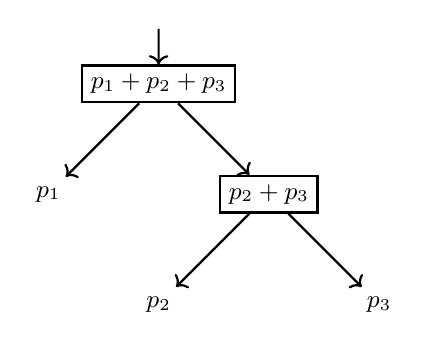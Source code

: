 \begin{tikzpicture}[style=thick,scale=0.7]
\small
\tikzstyle{vertex}=[draw, rectangle, fill=white]

\node[vertex] (A) at (-1, 2) {$p_1 + p_2 + p_3$};
\node (B) at (-3, 0) {$p_1$};
\node[vertex] (C) at (1, 0) {$p_2 + p_3$};
\node (D) at (-1,-2) {$p_2$};
\node (E) at ( 3,-2) {$p_3$};

\draw[->] (-1, 3) -- (A);
\draw[->] (A) -- (B);
\draw[->] (A) -- (C);
\draw[->] (C) -- (D);
\draw[->] (C) -- (E);
\end{tikzpicture}

